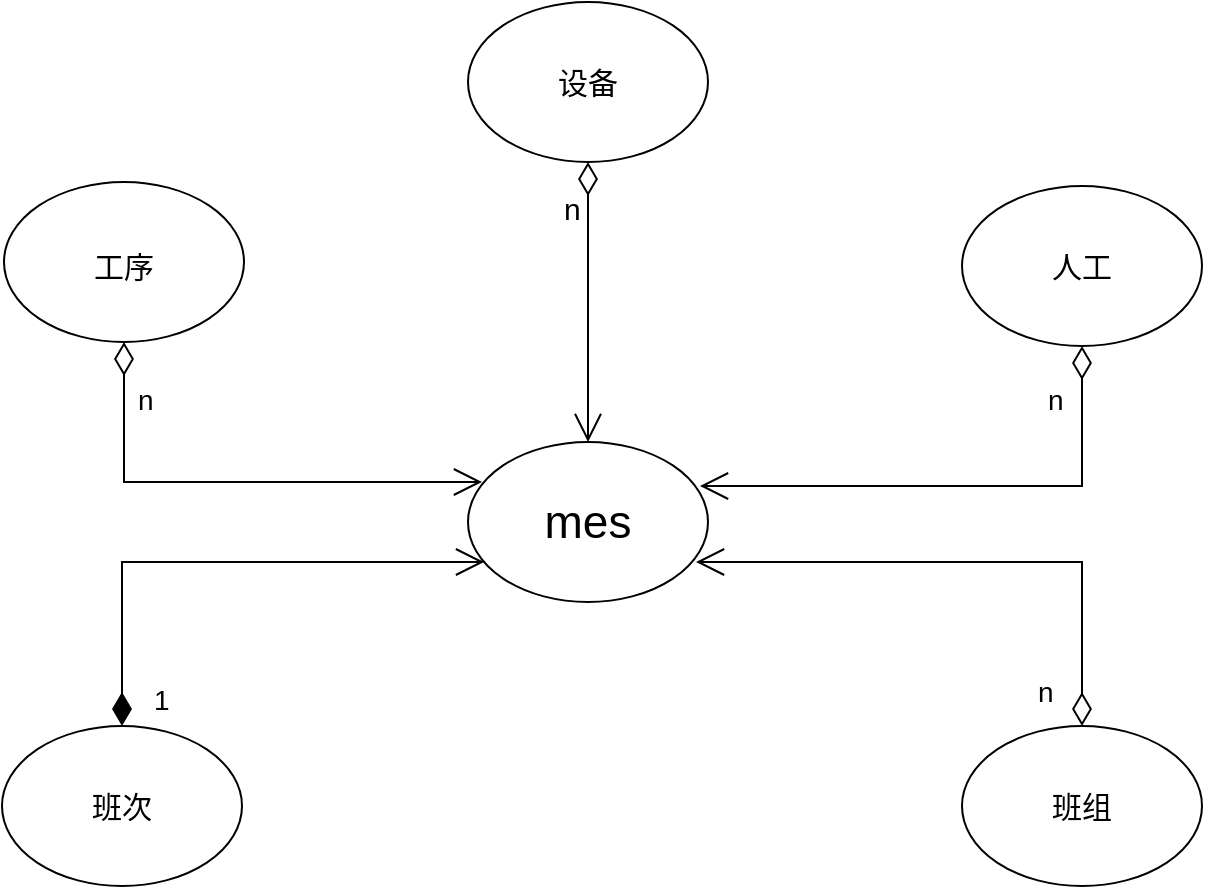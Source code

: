 <mxfile version="20.0.4" type="github">
  <diagram id="hM2SDoxnbh2Bvzxodgqe" name="第 1 页">
    <mxGraphModel dx="1422" dy="786" grid="1" gridSize="10" guides="1" tooltips="1" connect="1" arrows="1" fold="1" page="1" pageScale="1" pageWidth="1654" pageHeight="2336" math="0" shadow="0">
      <root>
        <mxCell id="0" />
        <mxCell id="1" parent="0" />
        <mxCell id="ckxIVoQjhivs-84Mz3xd-2" value="&lt;font style=&quot;font-size: 23px;&quot;&gt;mes&lt;/font&gt;" style="ellipse;whiteSpace=wrap;html=1;" parent="1" vertex="1">
          <mxGeometry x="649" y="420" width="120" height="80" as="geometry" />
        </mxCell>
        <mxCell id="ckxIVoQjhivs-84Mz3xd-4" value="&lt;font style=&quot;font-size: 15px;&quot;&gt;工序&lt;/font&gt;" style="ellipse;whiteSpace=wrap;html=1;fontSize=23;" parent="1" vertex="1">
          <mxGeometry x="417" y="290" width="120" height="80" as="geometry" />
        </mxCell>
        <mxCell id="ckxIVoQjhivs-84Mz3xd-5" value="班次" style="ellipse;whiteSpace=wrap;html=1;fontSize=15;" parent="1" vertex="1">
          <mxGeometry x="416" y="562" width="120" height="80" as="geometry" />
        </mxCell>
        <mxCell id="ckxIVoQjhivs-84Mz3xd-6" value="班组" style="ellipse;whiteSpace=wrap;html=1;fontSize=15;" parent="1" vertex="1">
          <mxGeometry x="896" y="562" width="120" height="80" as="geometry" />
        </mxCell>
        <mxCell id="ckxIVoQjhivs-84Mz3xd-7" value="人工" style="ellipse;whiteSpace=wrap;html=1;fontSize=15;" parent="1" vertex="1">
          <mxGeometry x="896" y="292" width="120" height="80" as="geometry" />
        </mxCell>
        <mxCell id="ckxIVoQjhivs-84Mz3xd-8" value="设备" style="ellipse;whiteSpace=wrap;html=1;fontSize=15;" parent="1" vertex="1">
          <mxGeometry x="649" y="200" width="120" height="80" as="geometry" />
        </mxCell>
        <mxCell id="ckxIVoQjhivs-84Mz3xd-9" value="" style="endArrow=open;html=1;endSize=12;startArrow=diamondThin;startSize=14;startFill=0;edgeStyle=orthogonalEdgeStyle;rounded=0;fontSize=15;exitX=0.5;exitY=1;exitDx=0;exitDy=0;entryX=0.5;entryY=0;entryDx=0;entryDy=0;" parent="1" source="ckxIVoQjhivs-84Mz3xd-8" target="ckxIVoQjhivs-84Mz3xd-2" edge="1">
          <mxGeometry relative="1" as="geometry">
            <mxPoint x="640" y="400" as="sourcePoint" />
            <mxPoint x="800" y="400" as="targetPoint" />
          </mxGeometry>
        </mxCell>
        <mxCell id="ckxIVoQjhivs-84Mz3xd-10" value="n" style="edgeLabel;resizable=0;html=1;align=left;verticalAlign=top;fontSize=15;" parent="ckxIVoQjhivs-84Mz3xd-9" connectable="0" vertex="1">
          <mxGeometry x="-1" relative="1" as="geometry">
            <mxPoint x="-14" y="8" as="offset" />
          </mxGeometry>
        </mxCell>
        <mxCell id="GOjAwoUIxdspf01o6_iu-1" value="" style="endArrow=open;html=1;endSize=12;startArrow=diamondThin;startSize=14;startFill=0;edgeStyle=orthogonalEdgeStyle;rounded=0;exitX=0.5;exitY=1;exitDx=0;exitDy=0;entryX=0;entryY=0.5;entryDx=0;entryDy=0;" edge="1" parent="1" source="ckxIVoQjhivs-84Mz3xd-4">
          <mxGeometry relative="1" as="geometry">
            <mxPoint x="508" y="380" as="sourcePoint" />
            <mxPoint x="656" y="440" as="targetPoint" />
            <Array as="points">
              <mxPoint x="477" y="440" />
            </Array>
          </mxGeometry>
        </mxCell>
        <mxCell id="GOjAwoUIxdspf01o6_iu-2" value="&lt;font style=&quot;font-size: 14px;&quot;&gt;n&lt;/font&gt;" style="edgeLabel;resizable=0;html=1;align=left;verticalAlign=top;" connectable="0" vertex="1" parent="GOjAwoUIxdspf01o6_iu-1">
          <mxGeometry x="-1" relative="1" as="geometry">
            <mxPoint x="5" y="14" as="offset" />
          </mxGeometry>
        </mxCell>
        <mxCell id="GOjAwoUIxdspf01o6_iu-8" value="" style="endArrow=open;html=1;endSize=12;startArrow=diamondThin;startSize=14;startFill=0;edgeStyle=orthogonalEdgeStyle;rounded=0;fontSize=14;exitX=0.5;exitY=1;exitDx=0;exitDy=0;entryX=1;entryY=0.5;entryDx=0;entryDy=0;" edge="1" parent="1" source="ckxIVoQjhivs-84Mz3xd-7">
          <mxGeometry relative="1" as="geometry">
            <mxPoint x="636" y="382" as="sourcePoint" />
            <mxPoint x="765" y="442" as="targetPoint" />
            <Array as="points">
              <mxPoint x="956" y="442" />
            </Array>
          </mxGeometry>
        </mxCell>
        <mxCell id="GOjAwoUIxdspf01o6_iu-9" value="n" style="edgeLabel;resizable=0;html=1;align=left;verticalAlign=top;fontSize=14;" connectable="0" vertex="1" parent="GOjAwoUIxdspf01o6_iu-8">
          <mxGeometry x="-1" relative="1" as="geometry">
            <mxPoint x="-19" y="12" as="offset" />
          </mxGeometry>
        </mxCell>
        <mxCell id="GOjAwoUIxdspf01o6_iu-23" value="1" style="endArrow=open;html=1;endSize=12;startArrow=diamondThin;startSize=14;startFill=1;edgeStyle=orthogonalEdgeStyle;align=left;verticalAlign=bottom;rounded=0;fontSize=14;exitX=0.5;exitY=0;exitDx=0;exitDy=0;" edge="1" parent="1">
          <mxGeometry x="-0.985" y="-14" relative="1" as="geometry">
            <mxPoint x="476" y="562" as="sourcePoint" />
            <mxPoint x="657.038" y="480" as="targetPoint" />
            <Array as="points">
              <mxPoint x="476" y="480" />
            </Array>
            <mxPoint as="offset" />
          </mxGeometry>
        </mxCell>
        <mxCell id="GOjAwoUIxdspf01o6_iu-25" value="" style="endArrow=open;html=1;endSize=12;startArrow=diamondThin;startSize=14;startFill=0;edgeStyle=orthogonalEdgeStyle;rounded=0;fontSize=14;exitX=0.5;exitY=0;exitDx=0;exitDy=0;entryX=0.95;entryY=0.75;entryDx=0;entryDy=0;entryPerimeter=0;" edge="1" parent="1" source="ckxIVoQjhivs-84Mz3xd-6" target="ckxIVoQjhivs-84Mz3xd-2">
          <mxGeometry relative="1" as="geometry">
            <mxPoint x="640" y="410" as="sourcePoint" />
            <mxPoint x="770" y="480" as="targetPoint" />
            <Array as="points">
              <mxPoint x="956" y="480" />
            </Array>
          </mxGeometry>
        </mxCell>
        <mxCell id="GOjAwoUIxdspf01o6_iu-26" value="n" style="edgeLabel;resizable=0;html=1;align=left;verticalAlign=top;fontSize=14;" connectable="0" vertex="1" parent="GOjAwoUIxdspf01o6_iu-25">
          <mxGeometry x="-1" relative="1" as="geometry">
            <mxPoint x="-24" y="-32" as="offset" />
          </mxGeometry>
        </mxCell>
      </root>
    </mxGraphModel>
  </diagram>
</mxfile>

